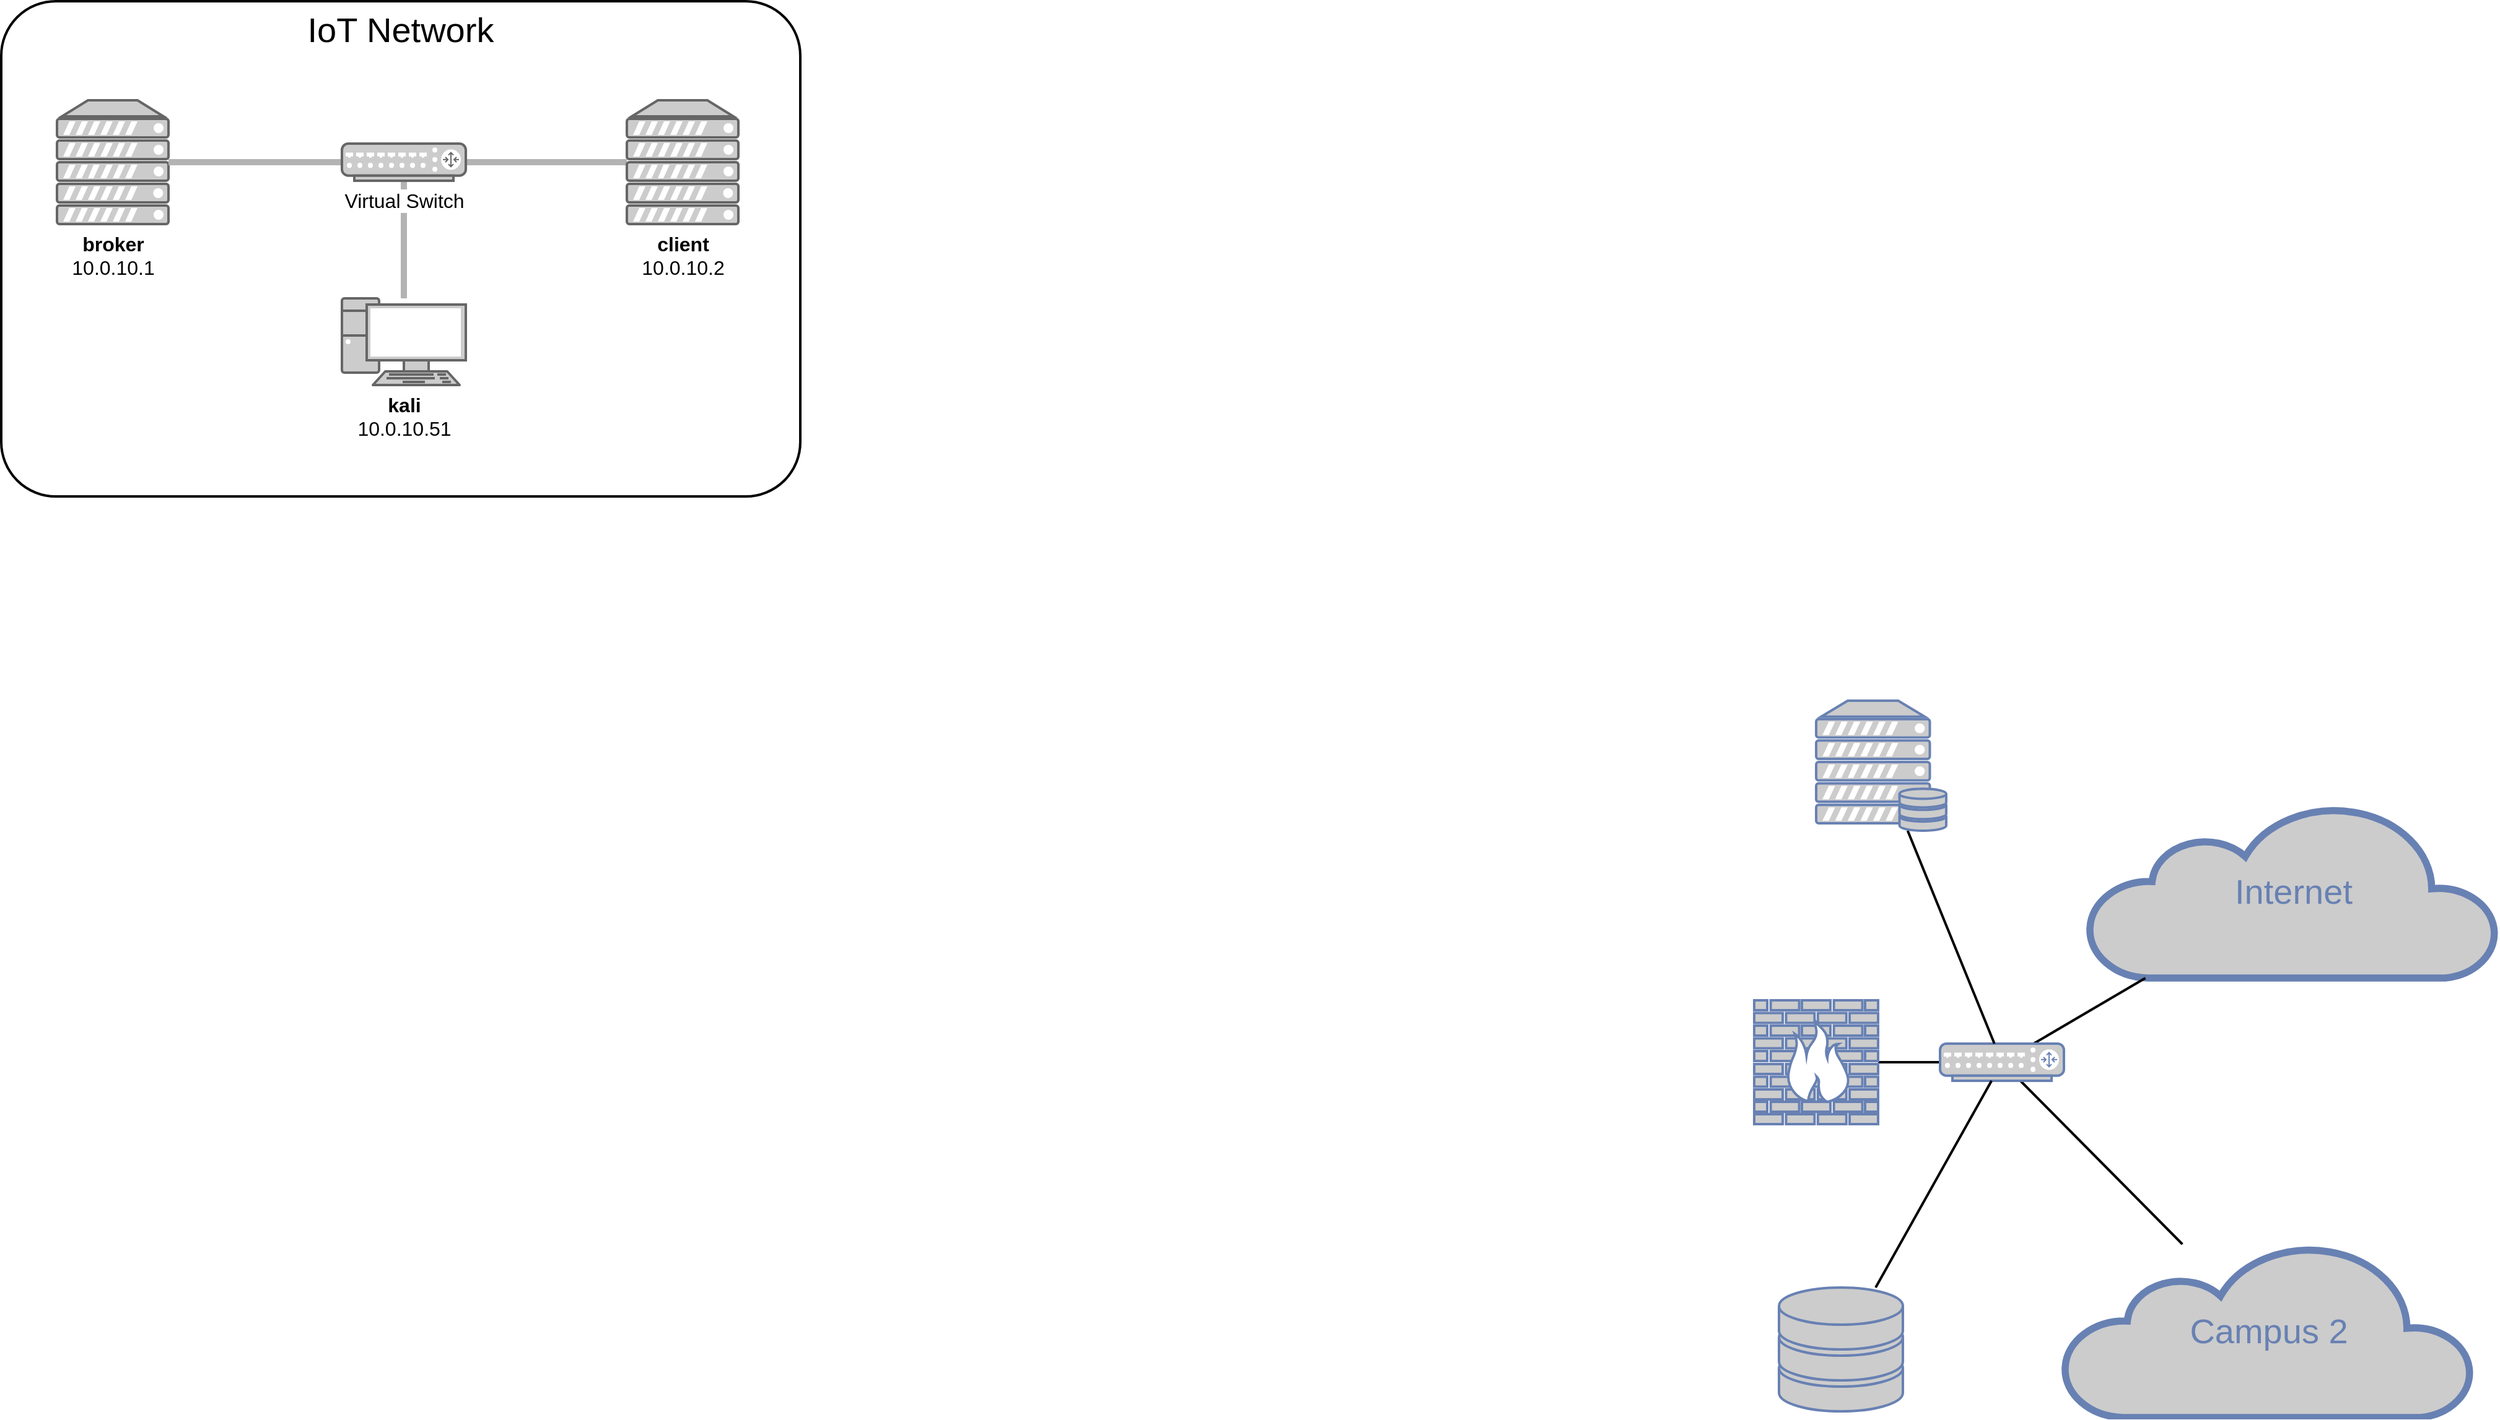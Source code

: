 <mxfile version="14.5.1" type="device"><diagram name="Page-1" id="bfe91b75-5d2c-26a0-9c1d-138518896778"><mxGraphModel dx="1391" dy="956" grid="1" gridSize="10" guides="1" tooltips="1" connect="1" arrows="1" fold="1" page="1" pageScale="1" pageWidth="1100" pageHeight="850" background="#ffffff" math="0" shadow="0"><root><mxCell id="0"/><mxCell id="1" parent="0"/><mxCell id="7c3789c024ecab99-78" value="IoT Network" style="rounded=1;whiteSpace=wrap;html=1;shadow=0;comic=0;strokeWidth=2;fillColor=none;fontFamily=Helvetica;fontSize=28;align=center;arcSize=11;verticalAlign=top;" parent="1" vertex="1"><mxGeometry x="75" y="40" width="645" height="400" as="geometry"/></mxCell><mxCell id="7c3789c024ecab99-55" style="edgeStyle=none;html=1;labelBackgroundColor=none;endArrow=none;endFill=0;strokeWidth=2;fontFamily=Verdana;fontSize=28;fontColor=#6881B3;" parent="1" source="7c3789c024ecab99-8" target="7c3789c024ecab99-54" edge="1"><mxGeometry relative="1" as="geometry"><mxPoint x="1660" y="837.0" as="targetPoint"/></mxGeometry></mxCell><mxCell id="7c3789c024ecab99-8" value="" style="fontColor=#0066CC;verticalAlign=top;verticalLabelPosition=bottom;labelPosition=center;align=center;html=1;fillColor=#CCCCCC;strokeColor=#6881B3;gradientColor=none;gradientDirection=north;strokeWidth=2;shape=mxgraph.networks.firewall;rounded=0;shadow=0;comic=0;" parent="1" vertex="1"><mxGeometry x="1490" y="847" width="100" height="100" as="geometry"/></mxCell><mxCell id="7c3789c024ecab99-53" value="Internet" style="html=1;fillColor=#CCCCCC;strokeColor=#6881B3;gradientColor=none;gradientDirection=north;strokeWidth=2;shape=mxgraph.networks.cloud;fontColor=#6881B3;rounded=0;shadow=0;comic=0;align=center;fontSize=28;" parent="1" vertex="1"><mxGeometry x="1760" y="689" width="330" height="140" as="geometry"/></mxCell><mxCell id="7c3789c024ecab99-56" style="edgeStyle=none;html=1;labelBackgroundColor=none;endArrow=none;endFill=0;strokeWidth=2;fontFamily=Verdana;fontSize=28;fontColor=#6881B3;" parent="1" source="7c3789c024ecab99-54" target="7c3789c024ecab99-53" edge="1"><mxGeometry relative="1" as="geometry"/></mxCell><mxCell id="7c3789c024ecab99-77" style="edgeStyle=none;html=1;labelBackgroundColor=none;endArrow=none;endFill=0;strokeWidth=2;fontFamily=Verdana;fontSize=28;fontColor=#6881B3;" parent="1" source="7c3789c024ecab99-54" target="7c3789c024ecab99-76" edge="1"><mxGeometry relative="1" as="geometry"/></mxCell><mxCell id="7c3789c024ecab99-54" value="" style="fontColor=#0066CC;verticalAlign=top;verticalLabelPosition=bottom;labelPosition=center;align=center;html=1;fillColor=#CCCCCC;strokeColor=#6881B3;gradientColor=none;gradientDirection=north;strokeWidth=2;shape=mxgraph.networks.router;rounded=0;shadow=0;comic=0;" parent="1" vertex="1"><mxGeometry x="1640" y="882" width="100" height="30" as="geometry"/></mxCell><mxCell id="7c3789c024ecab99-60" style="edgeStyle=none;html=1;labelBackgroundColor=none;endArrow=none;endFill=0;strokeWidth=2;fontFamily=Verdana;fontSize=28;fontColor=#6881B3;" parent="1" source="7c3789c024ecab99-57" target="7c3789c024ecab99-54" edge="1"><mxGeometry relative="1" as="geometry"/></mxCell><mxCell id="7c3789c024ecab99-57" value="" style="fontColor=#0066CC;verticalAlign=top;verticalLabelPosition=bottom;labelPosition=center;align=center;html=1;fillColor=#CCCCCC;strokeColor=#6881B3;gradientColor=none;gradientDirection=north;strokeWidth=2;shape=mxgraph.networks.storage;rounded=0;shadow=0;comic=0;" parent="1" vertex="1"><mxGeometry x="1510" y="1079" width="100" height="100" as="geometry"/></mxCell><mxCell id="7c3789c024ecab99-59" style="edgeStyle=none;html=1;labelBackgroundColor=none;endArrow=none;endFill=0;strokeWidth=2;fontFamily=Verdana;fontSize=28;fontColor=#6881B3;" parent="1" source="7c3789c024ecab99-58" target="7c3789c024ecab99-54" edge="1"><mxGeometry relative="1" as="geometry"><mxPoint x="1570" y="827" as="targetPoint"/></mxGeometry></mxCell><mxCell id="7c3789c024ecab99-58" value="" style="fontColor=#0066CC;verticalAlign=top;verticalLabelPosition=bottom;labelPosition=center;align=center;html=1;fillColor=#CCCCCC;strokeColor=#6881B3;gradientColor=none;gradientDirection=north;strokeWidth=2;shape=mxgraph.networks.server_storage;rounded=0;shadow=0;comic=0;" parent="1" vertex="1"><mxGeometry x="1540" y="605" width="105" height="105" as="geometry"/></mxCell><mxCell id="7c3789c024ecab99-76" value="Campus 2" style="html=1;fillColor=#CCCCCC;strokeColor=#6881B3;gradientColor=none;gradientDirection=north;strokeWidth=2;shape=mxgraph.networks.cloud;fontColor=#6881B3;rounded=0;shadow=0;comic=0;align=center;fontSize=28;" parent="1" vertex="1"><mxGeometry x="1740" y="1044" width="330" height="140" as="geometry"/></mxCell><mxCell id="ILKSm4-swTfaQlPCpKzp-3" style="edgeStyle=orthogonalEdgeStyle;rounded=0;orthogonalLoop=1;jettySize=auto;html=1;fontFamily=Helvetica;fontSize=16;strokeColor=#B3B3B3;strokeWidth=5;entryX=1;entryY=0.5;entryDx=0;entryDy=0;entryPerimeter=0;targetPerimeterSpacing=0;sourcePerimeterSpacing=0;endArrow=none;endFill=0;" edge="1" parent="1" source="ILKSm4-swTfaQlPCpKzp-1" target="7c3789c024ecab99-10"><mxGeometry relative="1" as="geometry"><mxPoint x="610" y="410" as="targetPoint"/></mxGeometry></mxCell><mxCell id="ILKSm4-swTfaQlPCpKzp-1" value="&lt;b&gt;client&lt;/b&gt;&lt;br style=&quot;font-size: 16px&quot;&gt;10.0.10.2" style="verticalAlign=top;verticalLabelPosition=bottom;labelPosition=center;align=center;html=1;outlineConnect=0;fillColor=#CCCCCC;gradientColor=none;gradientDirection=north;strokeWidth=2;shape=mxgraph.networks.server;fontSize=16;fontStyle=0;strokeColor=#666666;" vertex="1" parent="1"><mxGeometry x="580" y="120" width="90" height="100" as="geometry"/></mxCell><mxCell id="ILKSm4-swTfaQlPCpKzp-2" value="&lt;b&gt;broker&lt;/b&gt;&lt;br style=&quot;font-size: 16px&quot;&gt;10.0.10.1" style="verticalAlign=top;verticalLabelPosition=bottom;labelPosition=center;align=center;html=1;outlineConnect=0;fillColor=#CCCCCC;gradientColor=none;gradientDirection=north;strokeWidth=2;shape=mxgraph.networks.server;fontSize=16;fontStyle=0;strokeColor=#666666;" vertex="1" parent="1"><mxGeometry x="120" y="120" width="90" height="100" as="geometry"/></mxCell><mxCell id="ILKSm4-swTfaQlPCpKzp-4" style="edgeStyle=orthogonalEdgeStyle;rounded=0;orthogonalLoop=1;jettySize=auto;html=1;fontFamily=Helvetica;fontSize=16;strokeColor=#B3B3B3;strokeWidth=5;targetPerimeterSpacing=0;sourcePerimeterSpacing=0;endArrow=none;endFill=0;exitX=0;exitY=0.5;exitDx=0;exitDy=0;exitPerimeter=0;" edge="1" parent="1" source="7c3789c024ecab99-10" target="ILKSm4-swTfaQlPCpKzp-2"><mxGeometry relative="1" as="geometry"><mxPoint x="590" y="180" as="sourcePoint"/><mxPoint x="460" y="180" as="targetPoint"/></mxGeometry></mxCell><mxCell id="ILKSm4-swTfaQlPCpKzp-5" value="&lt;b&gt;kali&lt;/b&gt;&lt;br style=&quot;font-size: 16px&quot;&gt;10.0.10.51" style="verticalAlign=top;verticalLabelPosition=bottom;labelPosition=center;align=center;html=1;outlineConnect=0;fillColor=#CCCCCC;gradientColor=none;gradientDirection=north;strokeWidth=2;shape=mxgraph.networks.pc;fontSize=16;strokeColor=#666666;" vertex="1" parent="1"><mxGeometry x="350" y="280" width="100" height="70" as="geometry"/></mxCell><mxCell id="ILKSm4-swTfaQlPCpKzp-6" style="edgeStyle=orthogonalEdgeStyle;rounded=0;orthogonalLoop=1;jettySize=auto;html=1;fontFamily=Helvetica;fontSize=16;strokeColor=#B3B3B3;strokeWidth=5;targetPerimeterSpacing=0;sourcePerimeterSpacing=0;endArrow=none;endFill=0;entryX=0.5;entryY=1;entryDx=0;entryDy=0;entryPerimeter=0;" edge="1" parent="1" source="ILKSm4-swTfaQlPCpKzp-5" target="7c3789c024ecab99-10"><mxGeometry relative="1" as="geometry"><mxPoint x="590" y="180" as="sourcePoint"/><mxPoint x="770" y="460" as="targetPoint"/></mxGeometry></mxCell><mxCell id="7c3789c024ecab99-10" value="Virtual Switch" style="verticalAlign=top;verticalLabelPosition=bottom;labelPosition=center;align=center;html=1;fillColor=#CCCCCC;gradientColor=none;gradientDirection=north;strokeWidth=2;shape=mxgraph.networks.router;rounded=0;shadow=0;comic=0;fontSize=16;fontStyle=0;labelBackgroundColor=#ffffff;strokeColor=#666666;" parent="1" vertex="1"><mxGeometry x="350" y="155" width="100" height="30" as="geometry"/></mxCell></root></mxGraphModel></diagram></mxfile>